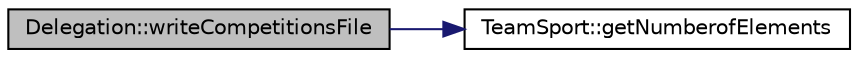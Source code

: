 digraph "Delegation::writeCompetitionsFile"
{
 // LATEX_PDF_SIZE
  edge [fontname="Helvetica",fontsize="10",labelfontname="Helvetica",labelfontsize="10"];
  node [fontname="Helvetica",fontsize="10",shape=record];
  rankdir="LR";
  Node1 [label="Delegation::writeCompetitionsFile",height=0.2,width=0.4,color="black", fillcolor="grey75", style="filled", fontcolor="black",tooltip=" "];
  Node1 -> Node2 [color="midnightblue",fontsize="10",style="solid",fontname="Helvetica"];
  Node2 [label="TeamSport::getNumberofElements",height=0.2,width=0.4,color="black", fillcolor="white", style="filled",URL="$class_team_sport.html#aa814685ea432f68f3dda1fb1fb60bd5c",tooltip=" "];
}

